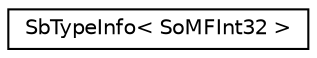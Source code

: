 digraph "Graphical Class Hierarchy"
{
 // LATEX_PDF_SIZE
  edge [fontname="Helvetica",fontsize="10",labelfontname="Helvetica",labelfontsize="10"];
  node [fontname="Helvetica",fontsize="10",shape=record];
  rankdir="LR";
  Node0 [label="SbTypeInfo\< SoMFInt32 \>",height=0.2,width=0.4,color="black", fillcolor="white", style="filled",URL="$structSbTypeInfo_3_01SoMFInt32_01_4.html",tooltip=" "];
}
